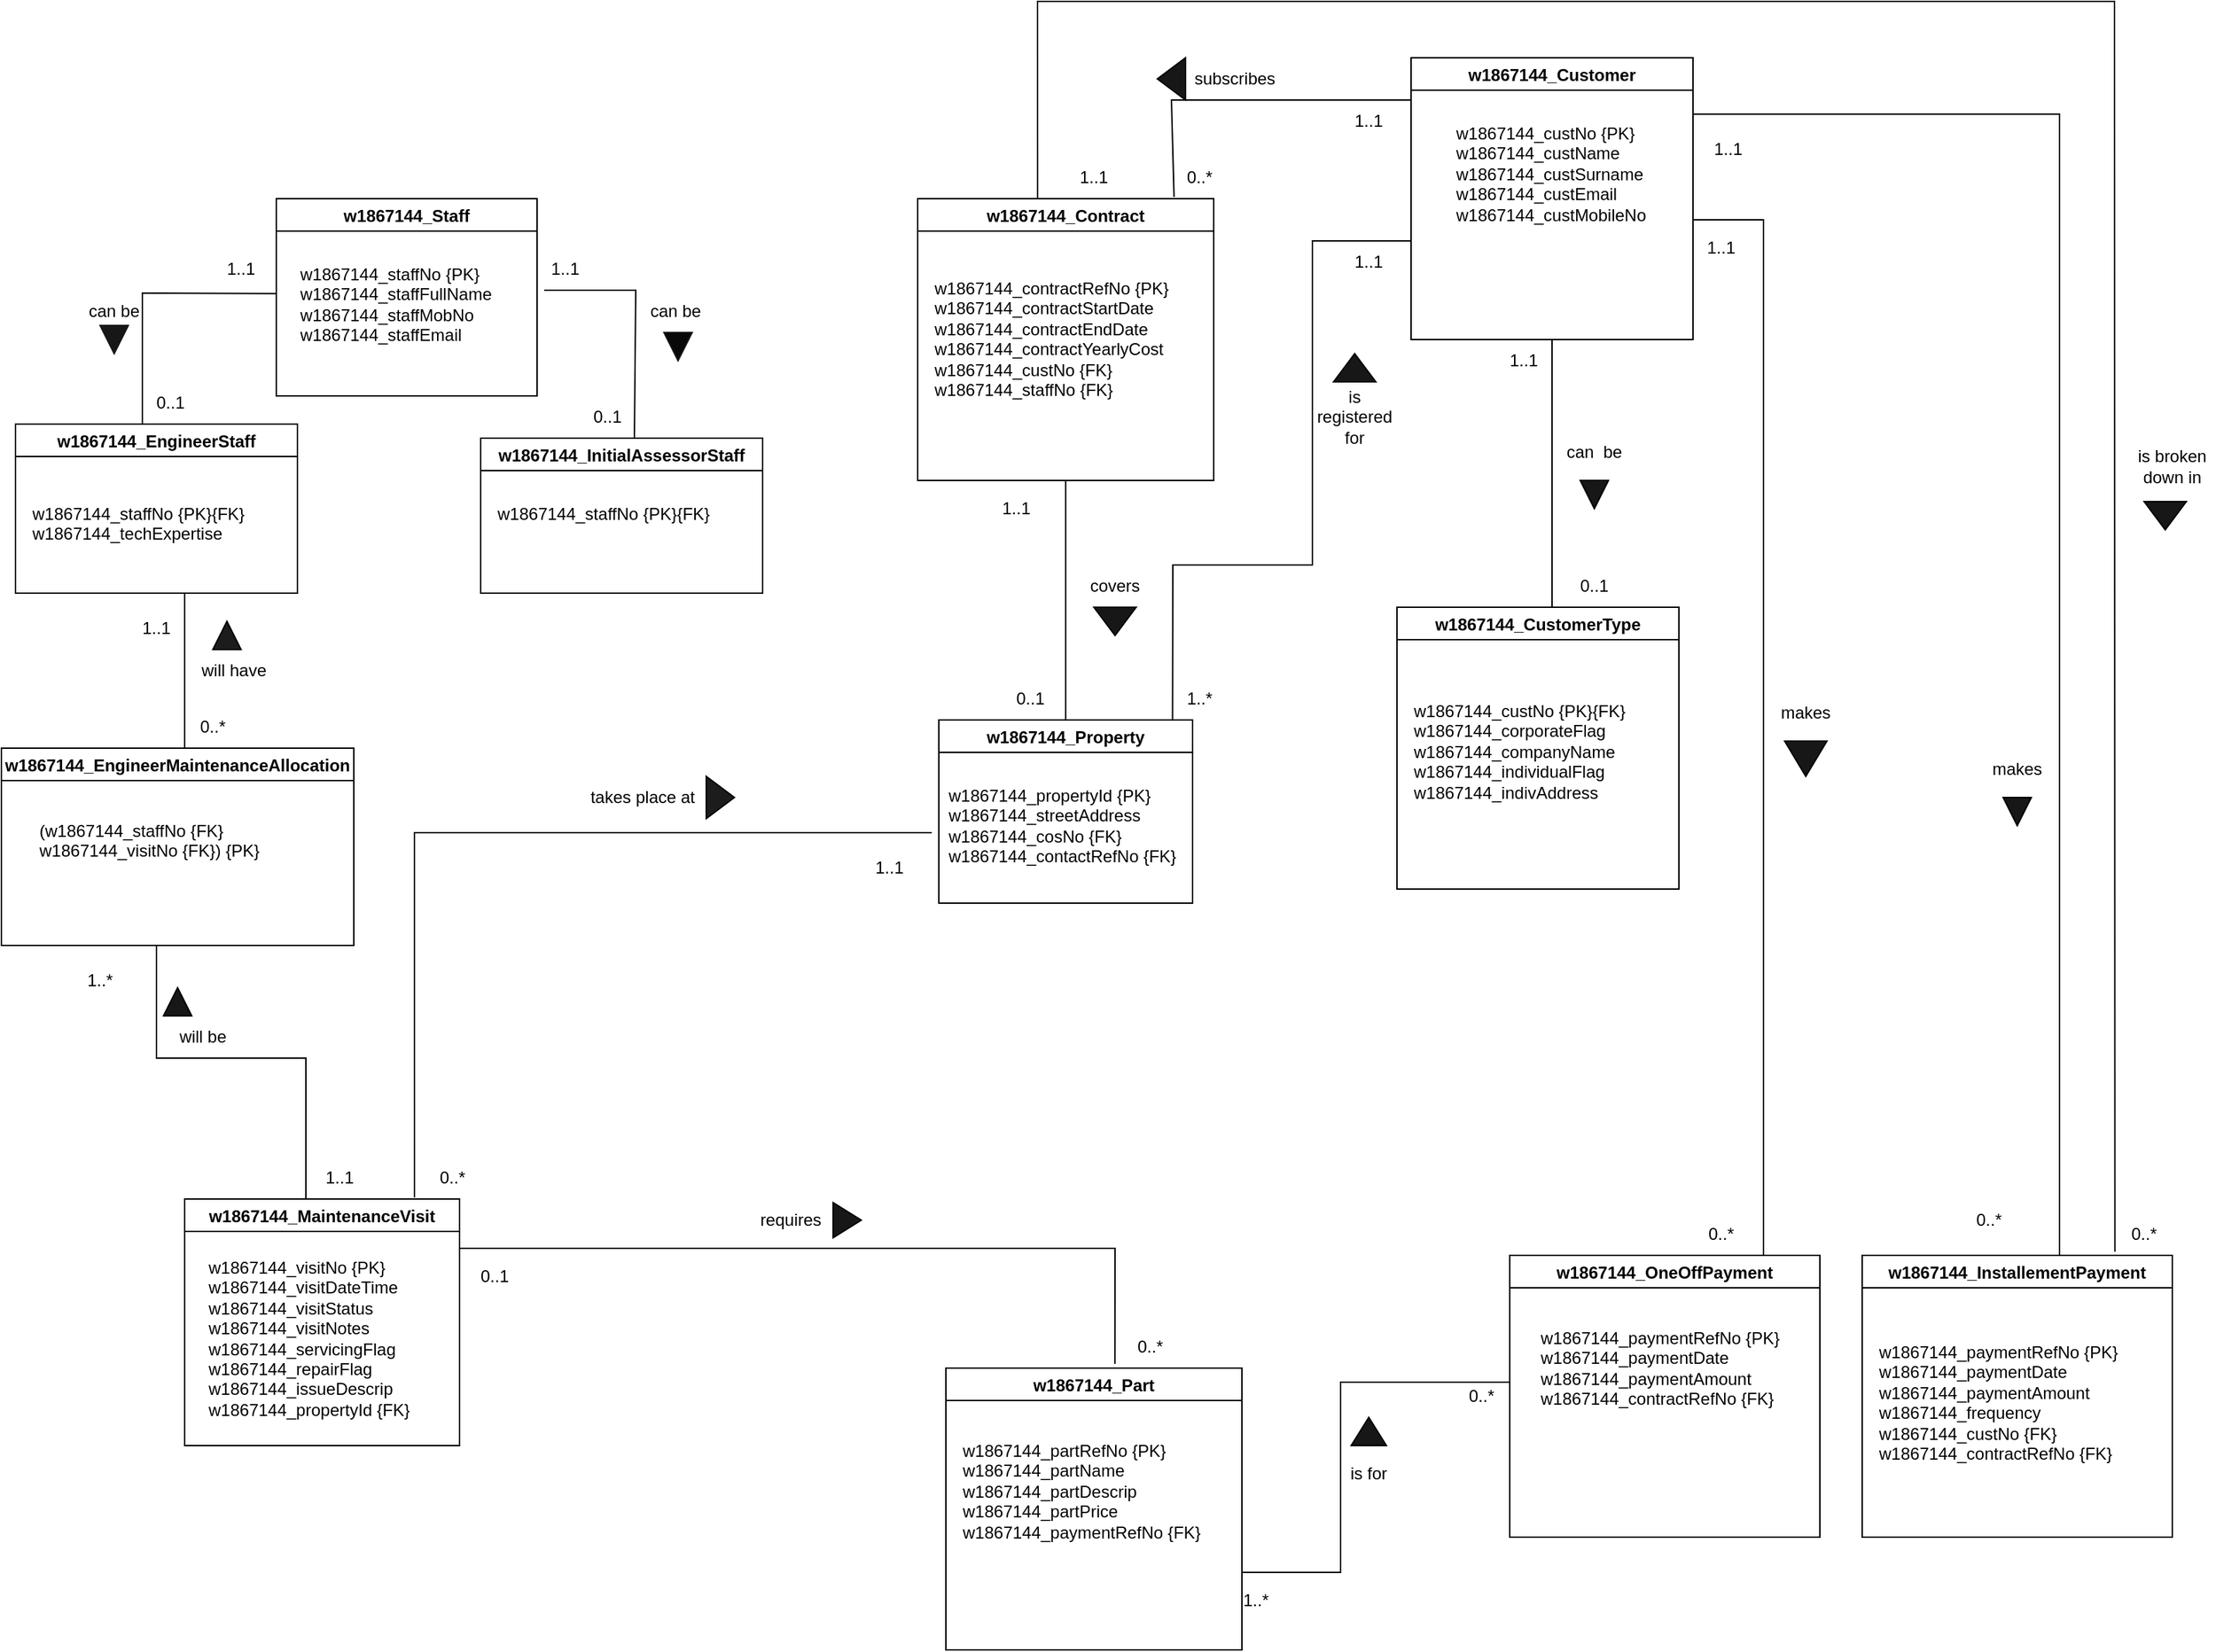 <mxfile version="20.3.0" type="device"><diagram id="d7Kgv5ByK2Y6G6Ypn1VS" name="Page-1"><mxGraphModel dx="2374" dy="1224" grid="1" gridSize="10" guides="1" tooltips="1" connect="1" arrows="1" fold="1" page="1" pageScale="1" pageWidth="850" pageHeight="1100" math="0" shadow="0"><root><mxCell id="0"/><mxCell id="1" parent="0"/><mxCell id="erdDcep2iWU8wMjZwXTV-1" value="" style="endArrow=none;html=1;rounded=0;exitX=0.25;exitY=1;exitDx=0;exitDy=0;entryX=0.545;entryY=0.018;entryDx=0;entryDy=0;entryPerimeter=0;" parent="1" source="erdDcep2iWU8wMjZwXTV-3" target="erdDcep2iWU8wMjZwXTV-15" edge="1"><mxGeometry width="50" height="50" relative="1" as="geometry"><mxPoint x="565" y="235" as="sourcePoint"/><mxPoint x="775" y="340" as="targetPoint"/><Array as="points"><mxPoint x="540" y="235"/></Array></mxGeometry></mxCell><mxCell id="erdDcep2iWU8wMjZwXTV-2" value="" style="endArrow=none;html=1;rounded=0;entryX=0;entryY=0.5;entryDx=0;entryDy=0;" parent="1" edge="1"><mxGeometry width="50" height="50" relative="1" as="geometry"><mxPoint x="190" y="330" as="sourcePoint"/><mxPoint x="285" y="237.4" as="targetPoint"/><Array as="points"><mxPoint x="190" y="237"/></Array></mxGeometry></mxCell><mxCell id="erdDcep2iWU8wMjZwXTV-3" value="1..1" style="text;html=1;strokeColor=none;fillColor=none;align=center;verticalAlign=middle;whiteSpace=wrap;rounded=0;shadow=0;" parent="1" vertex="1"><mxGeometry x="460" y="205" width="60" height="30" as="geometry"/></mxCell><mxCell id="erdDcep2iWU8wMjZwXTV-4" value="0..1" style="text;html=1;strokeColor=none;fillColor=none;align=center;verticalAlign=middle;whiteSpace=wrap;rounded=0;shadow=0;" parent="1" vertex="1"><mxGeometry x="490" y="310" width="60" height="30" as="geometry"/></mxCell><mxCell id="erdDcep2iWU8wMjZwXTV-5" value="0..1" style="text;html=1;strokeColor=none;fillColor=none;align=center;verticalAlign=middle;whiteSpace=wrap;rounded=0;shadow=0;" parent="1" vertex="1"><mxGeometry x="180" y="300" width="60" height="30" as="geometry"/></mxCell><mxCell id="erdDcep2iWU8wMjZwXTV-6" value="1..1" style="text;html=1;strokeColor=none;fillColor=none;align=center;verticalAlign=middle;whiteSpace=wrap;rounded=0;shadow=0;" parent="1" vertex="1"><mxGeometry x="230" y="205" width="60" height="30" as="geometry"/></mxCell><mxCell id="erdDcep2iWU8wMjZwXTV-7" value="can be&amp;nbsp;" style="text;html=1;strokeColor=none;fillColor=none;align=center;verticalAlign=middle;whiteSpace=wrap;rounded=0;shadow=0;" parent="1" vertex="1"><mxGeometry x="540" y="235" width="60" height="30" as="geometry"/></mxCell><mxCell id="erdDcep2iWU8wMjZwXTV-8" value="can be" style="text;html=1;strokeColor=none;fillColor=none;align=center;verticalAlign=middle;whiteSpace=wrap;rounded=0;shadow=0;" parent="1" vertex="1"><mxGeometry x="140" y="235" width="60" height="30" as="geometry"/></mxCell><mxCell id="erdDcep2iWU8wMjZwXTV-9" value="" style="triangle;whiteSpace=wrap;html=1;shadow=0;strokeColor=#171717;fillColor=#080808;direction=south;" parent="1" vertex="1"><mxGeometry x="560" y="265" width="20" height="20" as="geometry"/></mxCell><mxCell id="erdDcep2iWU8wMjZwXTV-10" value="" style="triangle;whiteSpace=wrap;html=1;shadow=0;strokeColor=#171717;fillColor=#171717;direction=south;" parent="1" vertex="1"><mxGeometry x="160" y="260" width="20" height="20" as="geometry"/></mxCell><mxCell id="erdDcep2iWU8wMjZwXTV-11" value="w1867144_Staff" style="swimlane;" parent="1" vertex="1"><mxGeometry x="285" y="170" width="185" height="140" as="geometry"/></mxCell><mxCell id="erdDcep2iWU8wMjZwXTV-12" value="w1867144_staffNo {PK}&#13;&#10;w1867144_staffFullName&#13;&#10;w1867144_staffMobNo&#13;&#10;w1867144_staffEmail" style="text;whiteSpace=wrap;html=1;" parent="erdDcep2iWU8wMjZwXTV-11" vertex="1"><mxGeometry x="15" y="40" width="170" height="80" as="geometry"/></mxCell><mxCell id="erdDcep2iWU8wMjZwXTV-13" value="w1867144_EngineerStaff" style="swimlane;" parent="1" vertex="1"><mxGeometry x="100" y="330" width="200" height="120" as="geometry"/></mxCell><mxCell id="erdDcep2iWU8wMjZwXTV-18" value="w1867144_staffNo {PK}{FK}&#10;w1867144_techExpertise" style="text;whiteSpace=wrap;html=1;" parent="erdDcep2iWU8wMjZwXTV-13" vertex="1"><mxGeometry x="10" y="50" width="180" height="50" as="geometry"/></mxCell><mxCell id="erdDcep2iWU8wMjZwXTV-15" value="w1867144_InitialAssessorStaff" style="swimlane;" parent="1" vertex="1"><mxGeometry x="430" y="340" width="200" height="110" as="geometry"/></mxCell><mxCell id="erdDcep2iWU8wMjZwXTV-17" value="w1867144_staffNo {PK}{FK}" style="text;whiteSpace=wrap;html=1;" parent="erdDcep2iWU8wMjZwXTV-15" vertex="1"><mxGeometry x="10" y="40" width="180" height="40" as="geometry"/></mxCell><mxCell id="erdDcep2iWU8wMjZwXTV-19" value="w1867144_EngineerMaintenanceAllocation" style="swimlane;startSize=23;" parent="1" vertex="1"><mxGeometry x="90" y="560" width="250" height="140" as="geometry"/></mxCell><mxCell id="erdDcep2iWU8wMjZwXTV-20" value="(w1867144_staffNo {FK}&#13;&#10; w1867144_visitNo {FK}) {PK}" style="text;whiteSpace=wrap;html=1;" parent="erdDcep2iWU8wMjZwXTV-19" vertex="1"><mxGeometry x="25" y="45" width="190" height="50" as="geometry"/></mxCell><mxCell id="erdDcep2iWU8wMjZwXTV-21" value="" style="endArrow=none;html=1;rounded=0;" parent="1" edge="1"><mxGeometry width="50" height="50" relative="1" as="geometry"><mxPoint x="220" y="560" as="sourcePoint"/><mxPoint x="220" y="450" as="targetPoint"/></mxGeometry></mxCell><mxCell id="erdDcep2iWU8wMjZwXTV-22" value="will have" style="text;html=1;strokeColor=none;fillColor=none;align=center;verticalAlign=middle;whiteSpace=wrap;rounded=0;" parent="1" vertex="1"><mxGeometry x="225" y="490" width="60" height="30" as="geometry"/></mxCell><mxCell id="erdDcep2iWU8wMjZwXTV-23" value="0..*" style="text;html=1;strokeColor=none;fillColor=none;align=center;verticalAlign=middle;whiteSpace=wrap;rounded=0;" parent="1" vertex="1"><mxGeometry x="210" y="530" width="60" height="30" as="geometry"/></mxCell><mxCell id="erdDcep2iWU8wMjZwXTV-24" value="1..1" style="text;html=1;strokeColor=none;fillColor=none;align=center;verticalAlign=middle;whiteSpace=wrap;rounded=0;" parent="1" vertex="1"><mxGeometry x="170" y="460" width="60" height="30" as="geometry"/></mxCell><mxCell id="erdDcep2iWU8wMjZwXTV-25" value="w1867144_MaintenanceVisit" style="swimlane;" parent="1" vertex="1"><mxGeometry x="220" y="880" width="195" height="175" as="geometry"/></mxCell><mxCell id="erdDcep2iWU8wMjZwXTV-27" value="w1867144_visitNo {PK}&#10;w1867144_visitDateTime&#10;w1867144_visitStatus&#10;w1867144_visitNotes&#10;w1867144_servicingFlag&#10;w1867144_repairFlag&#10;w1867144_issueDescrip&#10;w1867144_propertyId {FK}" style="text;whiteSpace=wrap;html=1;" parent="erdDcep2iWU8wMjZwXTV-25" vertex="1"><mxGeometry x="15" y="35" width="180" height="140" as="geometry"/></mxCell><mxCell id="erdDcep2iWU8wMjZwXTV-28" value="" style="endArrow=none;html=1;rounded=0;entryX=0.441;entryY=0;entryDx=0;entryDy=0;entryPerimeter=0;" parent="1" target="erdDcep2iWU8wMjZwXTV-25" edge="1"><mxGeometry width="50" height="50" relative="1" as="geometry"><mxPoint x="200" y="700" as="sourcePoint"/><mxPoint x="450" y="810" as="targetPoint"/><Array as="points"><mxPoint x="200" y="780"/><mxPoint x="306" y="780"/></Array></mxGeometry></mxCell><mxCell id="erdDcep2iWU8wMjZwXTV-29" value="will be" style="text;html=1;strokeColor=none;fillColor=none;align=center;verticalAlign=middle;whiteSpace=wrap;rounded=0;" parent="1" vertex="1"><mxGeometry x="202.5" y="750" width="60" height="30" as="geometry"/></mxCell><mxCell id="erdDcep2iWU8wMjZwXTV-30" value="1..1" style="text;html=1;strokeColor=none;fillColor=none;align=center;verticalAlign=middle;whiteSpace=wrap;rounded=0;" parent="1" vertex="1"><mxGeometry x="300" y="850" width="60" height="30" as="geometry"/></mxCell><mxCell id="erdDcep2iWU8wMjZwXTV-31" value="1..*" style="text;html=1;strokeColor=none;fillColor=none;align=center;verticalAlign=middle;whiteSpace=wrap;rounded=0;" parent="1" vertex="1"><mxGeometry x="130" y="710" width="60" height="30" as="geometry"/></mxCell><mxCell id="erdDcep2iWU8wMjZwXTV-37" value="w1867144_Property" style="swimlane;" parent="1" vertex="1"><mxGeometry x="755" y="540" width="180" height="130" as="geometry"/></mxCell><mxCell id="erdDcep2iWU8wMjZwXTV-38" value="w1867144_propertyId {PK}&lt;br&gt;w1867144_streetAddress&lt;br&gt;w1867144_cosNo {FK}&lt;br&gt;w1867144_contactRefNo {FK}" style="text;whiteSpace=wrap;html=1;" parent="erdDcep2iWU8wMjZwXTV-37" vertex="1"><mxGeometry x="5" y="40" width="190" height="80" as="geometry"/></mxCell><mxCell id="erdDcep2iWU8wMjZwXTV-39" value="" style="triangle;whiteSpace=wrap;html=1;direction=north;fillColor=#1C1C1C;" parent="1" vertex="1"><mxGeometry x="240" y="470" width="20" height="20" as="geometry"/></mxCell><mxCell id="erdDcep2iWU8wMjZwXTV-40" value="w1867144_Contract" style="swimlane;" parent="1" vertex="1"><mxGeometry x="740" y="170" width="210" height="200" as="geometry"/></mxCell><mxCell id="erdDcep2iWU8wMjZwXTV-41" value="w1867144_contractRefNo {PK}&#13;&#10; w1867144_contractStartDate&#13;&#10; w1867144_contractEndDate&#13;&#10; w1867144_contractYearlyCost&#13;&#10; w1867144_custNo {FK}&#13;&#10; w1867144_staffNo {FK}" style="text;whiteSpace=wrap;html=1;" parent="erdDcep2iWU8wMjZwXTV-40" vertex="1"><mxGeometry x="10" y="50" width="200" height="110" as="geometry"/></mxCell><mxCell id="erdDcep2iWU8wMjZwXTV-42" value="" style="endArrow=none;html=1;rounded=0;entryX=0.5;entryY=1;entryDx=0;entryDy=0;exitX=0.5;exitY=0;exitDx=0;exitDy=0;" parent="1" source="erdDcep2iWU8wMjZwXTV-37" target="erdDcep2iWU8wMjZwXTV-40" edge="1"><mxGeometry width="50" height="50" relative="1" as="geometry"><mxPoint x="400" y="460" as="sourcePoint"/><mxPoint x="450" y="410" as="targetPoint"/></mxGeometry></mxCell><mxCell id="erdDcep2iWU8wMjZwXTV-43" value="0..1" style="text;html=1;strokeColor=none;fillColor=none;align=center;verticalAlign=middle;whiteSpace=wrap;rounded=0;" parent="1" vertex="1"><mxGeometry x="790" y="510" width="60" height="30" as="geometry"/></mxCell><mxCell id="erdDcep2iWU8wMjZwXTV-44" value="1..1" style="text;html=1;strokeColor=none;fillColor=none;align=center;verticalAlign=middle;whiteSpace=wrap;rounded=0;" parent="1" vertex="1"><mxGeometry x="780" y="375" width="60" height="30" as="geometry"/></mxCell><mxCell id="erdDcep2iWU8wMjZwXTV-45" value="covers" style="text;html=1;strokeColor=none;fillColor=none;align=center;verticalAlign=middle;whiteSpace=wrap;rounded=0;" parent="1" vertex="1"><mxGeometry x="850" y="430" width="60" height="30" as="geometry"/></mxCell><mxCell id="erdDcep2iWU8wMjZwXTV-47" value="" style="endArrow=none;html=1;rounded=0;exitX=0.836;exitY=-0.006;exitDx=0;exitDy=0;exitPerimeter=0;" parent="1" source="erdDcep2iWU8wMjZwXTV-25" edge="1"><mxGeometry width="50" height="50" relative="1" as="geometry"><mxPoint x="390" y="860" as="sourcePoint"/><mxPoint x="750" y="620" as="targetPoint"/><Array as="points"><mxPoint x="383" y="620"/></Array></mxGeometry></mxCell><mxCell id="erdDcep2iWU8wMjZwXTV-48" value="0..*" style="text;html=1;strokeColor=none;fillColor=none;align=center;verticalAlign=middle;whiteSpace=wrap;rounded=0;" parent="1" vertex="1"><mxGeometry x="380" y="850" width="60" height="30" as="geometry"/></mxCell><mxCell id="erdDcep2iWU8wMjZwXTV-49" value="takes place at" style="text;html=1;strokeColor=none;fillColor=none;align=center;verticalAlign=middle;whiteSpace=wrap;rounded=0;" parent="1" vertex="1"><mxGeometry x="500" y="580" width="90" height="30" as="geometry"/></mxCell><mxCell id="erdDcep2iWU8wMjZwXTV-50" value="1..1" style="text;html=1;strokeColor=none;fillColor=none;align=center;verticalAlign=middle;whiteSpace=wrap;rounded=0;" parent="1" vertex="1"><mxGeometry x="690" y="630" width="60" height="30" as="geometry"/></mxCell><mxCell id="erdDcep2iWU8wMjZwXTV-51" value="" style="triangle;whiteSpace=wrap;html=1;fillColor=#1C1C1C;" parent="1" vertex="1"><mxGeometry x="590" y="580" width="20" height="30" as="geometry"/></mxCell><mxCell id="erdDcep2iWU8wMjZwXTV-52" value="w1867144_Part" style="swimlane;fillColor=#FFFFFF;" parent="1" vertex="1"><mxGeometry x="760" y="1000" width="210" height="200" as="geometry"/></mxCell><mxCell id="erdDcep2iWU8wMjZwXTV-53" value="w1867144_partRefNo  {PK}&#13;&#10;w1867144_partName&#13;&#10;w1867144_partDescrip&#13;&#10;w1867144_partPrice&#13;&#10;w1867144_paymentRefNo {FK}" style="text;whiteSpace=wrap;html=1;" parent="erdDcep2iWU8wMjZwXTV-52" vertex="1"><mxGeometry x="10" y="45" width="200" height="100" as="geometry"/></mxCell><mxCell id="erdDcep2iWU8wMjZwXTV-54" value="" style="endArrow=none;html=1;rounded=0;entryX=0.571;entryY=-0.015;entryDx=0;entryDy=0;entryPerimeter=0;exitX=1;exitY=0;exitDx=0;exitDy=0;" parent="1" source="erdDcep2iWU8wMjZwXTV-27" target="erdDcep2iWU8wMjZwXTV-52" edge="1"><mxGeometry width="50" height="50" relative="1" as="geometry"><mxPoint x="400" y="840" as="sourcePoint"/><mxPoint x="450" y="790" as="targetPoint"/><Array as="points"><mxPoint x="880" y="915"/></Array></mxGeometry></mxCell><mxCell id="erdDcep2iWU8wMjZwXTV-56" value="0..*" style="text;html=1;strokeColor=none;fillColor=none;align=center;verticalAlign=middle;whiteSpace=wrap;rounded=0;" parent="1" vertex="1"><mxGeometry x="875" y="970" width="60" height="30" as="geometry"/></mxCell><mxCell id="erdDcep2iWU8wMjZwXTV-57" value="0..1" style="text;html=1;strokeColor=none;fillColor=none;align=center;verticalAlign=middle;whiteSpace=wrap;rounded=0;" parent="1" vertex="1"><mxGeometry x="410" y="920" width="60" height="30" as="geometry"/></mxCell><mxCell id="erdDcep2iWU8wMjZwXTV-58" value="requires" style="text;html=1;strokeColor=none;fillColor=none;align=center;verticalAlign=middle;whiteSpace=wrap;rounded=0;" parent="1" vertex="1"><mxGeometry x="620" y="880" width="60" height="30" as="geometry"/></mxCell><mxCell id="erdDcep2iWU8wMjZwXTV-59" value="" style="endArrow=none;html=1;rounded=0;exitX=0.5;exitY=1;exitDx=0;exitDy=0;" parent="1" source="erdDcep2iWU8wMjZwXTV-66" edge="1"><mxGeometry width="50" height="50" relative="1" as="geometry"><mxPoint x="980" y="405" as="sourcePoint"/><mxPoint x="1190" y="460" as="targetPoint"/></mxGeometry></mxCell><mxCell id="erdDcep2iWU8wMjZwXTV-60" value="" style="triangle;whiteSpace=wrap;html=1;fillColor=#171717;shadow=0;direction=south;" parent="1" vertex="1"><mxGeometry x="1210" y="370" width="20" height="20" as="geometry"/></mxCell><mxCell id="erdDcep2iWU8wMjZwXTV-61" value="can&amp;nbsp; be" style="text;html=1;strokeColor=none;fillColor=none;align=center;verticalAlign=middle;whiteSpace=wrap;rounded=0;shadow=0;" parent="1" vertex="1"><mxGeometry x="1190" y="330" width="60" height="40" as="geometry"/></mxCell><mxCell id="erdDcep2iWU8wMjZwXTV-62" value="1..1" style="text;html=1;strokeColor=none;fillColor=none;align=center;verticalAlign=middle;whiteSpace=wrap;rounded=0;shadow=0;" parent="1" vertex="1"><mxGeometry x="1140" y="270" width="60" height="30" as="geometry"/></mxCell><mxCell id="erdDcep2iWU8wMjZwXTV-63" value="0..1" style="text;html=1;strokeColor=none;fillColor=none;align=center;verticalAlign=middle;whiteSpace=wrap;rounded=0;shadow=0;" parent="1" vertex="1"><mxGeometry x="1190" y="430" width="60" height="30" as="geometry"/></mxCell><mxCell id="erdDcep2iWU8wMjZwXTV-66" value="w1867144_Customer" style="swimlane;" parent="1" vertex="1"><mxGeometry x="1090" y="70" width="200" height="200" as="geometry"/></mxCell><mxCell id="erdDcep2iWU8wMjZwXTV-67" value="w1867144_custNo {PK}&#13;&#10;w1867144_custName&#13;&#10;w1867144_custSurname&#13;&#10;w1867144_custEmail&#13;&#10;w1867144_custMobileNo" style="text;whiteSpace=wrap;html=1;" parent="erdDcep2iWU8wMjZwXTV-66" vertex="1"><mxGeometry x="30" y="40" width="170" height="100" as="geometry"/></mxCell><mxCell id="erdDcep2iWU8wMjZwXTV-68" value="w1867144_CustomerType" style="swimlane;" parent="1" vertex="1"><mxGeometry x="1080" y="460" width="200" height="200" as="geometry"/></mxCell><mxCell id="erdDcep2iWU8wMjZwXTV-74" value="w1867144_custNo {PK}{FK}&#10;w1867144_corporateFlag&#10;w1867144_companyName&#10;w1867144_individualFlag&#10;w1867144_indivAddress" style="text;whiteSpace=wrap;html=1;" parent="erdDcep2iWU8wMjZwXTV-68" vertex="1"><mxGeometry x="10" y="60" width="180" height="100" as="geometry"/></mxCell><mxCell id="erdDcep2iWU8wMjZwXTV-71" value="w1867144_OneOffPayment" style="swimlane;" parent="1" vertex="1"><mxGeometry x="1160" y="920" width="220" height="200" as="geometry"/></mxCell><mxCell id="erdDcep2iWU8wMjZwXTV-75" value="w1867144_paymentRefNo {PK}&#13;&#10;w1867144_paymentDate&#13;&#10;w1867144_paymentAmount&#13;&#10;w1867144_contractRefNo {FK}" style="text;whiteSpace=wrap;html=1;" parent="erdDcep2iWU8wMjZwXTV-71" vertex="1"><mxGeometry x="20" y="45" width="200" height="80" as="geometry"/></mxCell><mxCell id="erdDcep2iWU8wMjZwXTV-76" value="" style="endArrow=none;html=1;rounded=0;exitX=1;exitY=1;exitDx=0;exitDy=0;" parent="1" source="erdDcep2iWU8wMjZwXTV-53" edge="1"><mxGeometry width="50" height="50" relative="1" as="geometry"><mxPoint x="1470" y="1020" as="sourcePoint"/><mxPoint x="1160" y="1010" as="targetPoint"/><Array as="points"><mxPoint x="1040" y="1145"/><mxPoint x="1040" y="1010"/></Array></mxGeometry></mxCell><mxCell id="erdDcep2iWU8wMjZwXTV-80" value="is for" style="text;html=1;strokeColor=none;fillColor=none;align=center;verticalAlign=middle;whiteSpace=wrap;rounded=0;" parent="1" vertex="1"><mxGeometry x="1030" y="1060" width="60" height="30" as="geometry"/></mxCell><mxCell id="erdDcep2iWU8wMjZwXTV-81" value="0..*" style="text;html=1;strokeColor=none;fillColor=none;align=center;verticalAlign=middle;whiteSpace=wrap;rounded=0;" parent="1" vertex="1"><mxGeometry x="1110" y="1005" width="60" height="30" as="geometry"/></mxCell><mxCell id="erdDcep2iWU8wMjZwXTV-82" value="1..*" style="text;html=1;strokeColor=none;fillColor=none;align=center;verticalAlign=middle;whiteSpace=wrap;rounded=0;" parent="1" vertex="1"><mxGeometry x="950" y="1150" width="60" height="30" as="geometry"/></mxCell><mxCell id="erdDcep2iWU8wMjZwXTV-83" value="" style="endArrow=none;html=1;rounded=0;exitX=0.921;exitY=0.002;exitDx=0;exitDy=0;exitPerimeter=0;" parent="1" source="erdDcep2iWU8wMjZwXTV-37" edge="1"><mxGeometry width="50" height="50" relative="1" as="geometry"><mxPoint x="1370" y="170" as="sourcePoint"/><mxPoint x="1090" y="200" as="targetPoint"/><Array as="points"><mxPoint x="921" y="430"/><mxPoint x="1020" y="430"/><mxPoint x="1020" y="200"/></Array></mxGeometry></mxCell><mxCell id="erdDcep2iWU8wMjZwXTV-84" value="is registered for" style="text;html=1;strokeColor=none;fillColor=none;align=center;verticalAlign=middle;whiteSpace=wrap;rounded=0;" parent="1" vertex="1"><mxGeometry x="1020" y="310" width="60" height="30" as="geometry"/></mxCell><mxCell id="erdDcep2iWU8wMjZwXTV-86" value="1..*" style="text;html=1;strokeColor=none;fillColor=none;align=center;verticalAlign=middle;whiteSpace=wrap;rounded=0;" parent="1" vertex="1"><mxGeometry x="910" y="510" width="60" height="30" as="geometry"/></mxCell><mxCell id="erdDcep2iWU8wMjZwXTV-85" value="1..1" style="text;html=1;strokeColor=none;fillColor=none;align=center;verticalAlign=middle;whiteSpace=wrap;rounded=0;" parent="1" vertex="1"><mxGeometry x="1030" y="200" width="60" height="30" as="geometry"/></mxCell><mxCell id="erdDcep2iWU8wMjZwXTV-87" value="" style="endArrow=none;html=1;rounded=0;exitX=0.866;exitY=-0.006;exitDx=0;exitDy=0;exitPerimeter=0;" parent="1" source="erdDcep2iWU8wMjZwXTV-40" edge="1"><mxGeometry width="50" height="50" relative="1" as="geometry"><mxPoint x="1370" y="60" as="sourcePoint"/><mxPoint x="1090" y="100" as="targetPoint"/><Array as="points"><mxPoint x="920" y="100"/></Array></mxGeometry></mxCell><mxCell id="erdDcep2iWU8wMjZwXTV-91" value="0..*" style="text;html=1;strokeColor=none;fillColor=none;align=center;verticalAlign=middle;whiteSpace=wrap;rounded=0;" parent="1" vertex="1"><mxGeometry x="910" y="140" width="60" height="30" as="geometry"/></mxCell><mxCell id="erdDcep2iWU8wMjZwXTV-92" value="1..1" style="text;html=1;strokeColor=none;fillColor=none;align=center;verticalAlign=middle;whiteSpace=wrap;rounded=0;" parent="1" vertex="1"><mxGeometry x="1030" y="100" width="60" height="30" as="geometry"/></mxCell><mxCell id="erdDcep2iWU8wMjZwXTV-93" value="subscribes" style="text;html=1;strokeColor=none;fillColor=none;align=center;verticalAlign=middle;whiteSpace=wrap;rounded=0;" parent="1" vertex="1"><mxGeometry x="935" y="70" width="60" height="30" as="geometry"/></mxCell><mxCell id="erdDcep2iWU8wMjZwXTV-94" value="" style="endArrow=none;html=1;rounded=0;exitX=1;exitY=0.75;exitDx=0;exitDy=0;entryX=1;entryY=1;entryDx=0;entryDy=0;" parent="1" source="erdDcep2iWU8wMjZwXTV-67" target="erdDcep2iWU8wMjZwXTV-96" edge="1"><mxGeometry width="50" height="50" relative="1" as="geometry"><mxPoint x="1370" y="340" as="sourcePoint"/><mxPoint x="1340" y="920" as="targetPoint"/><Array as="points"><mxPoint x="1340" y="185"/></Array></mxGeometry></mxCell><mxCell id="erdDcep2iWU8wMjZwXTV-95" value="makes" style="text;html=1;strokeColor=none;fillColor=none;align=center;verticalAlign=middle;whiteSpace=wrap;rounded=0;" parent="1" vertex="1"><mxGeometry x="1340" y="520" width="60" height="30" as="geometry"/></mxCell><mxCell id="erdDcep2iWU8wMjZwXTV-96" value="0..*" style="text;html=1;strokeColor=none;fillColor=none;align=center;verticalAlign=middle;whiteSpace=wrap;rounded=0;" parent="1" vertex="1"><mxGeometry x="1280" y="890" width="60" height="30" as="geometry"/></mxCell><mxCell id="erdDcep2iWU8wMjZwXTV-97" value="1..1" style="text;html=1;strokeColor=none;fillColor=none;align=center;verticalAlign=middle;whiteSpace=wrap;rounded=0;" parent="1" vertex="1"><mxGeometry x="1280" y="190" width="60" height="30" as="geometry"/></mxCell><mxCell id="erdDcep2iWU8wMjZwXTV-101" value="w1867144_InstallementPayment" style="swimlane;" parent="1" vertex="1"><mxGeometry x="1410" y="920" width="220" height="200" as="geometry"/></mxCell><mxCell id="erdDcep2iWU8wMjZwXTV-113" value="w1867144_paymentRefNo {PK}&#13;&#10;w1867144_paymentDate&#13;&#10;w1867144_paymentAmount&#13;&#10;w1867144_frequency&#13;&#10;w1867144_custNo  {FK}&#13;&#10;w1867144_contractRefNo {FK}" style="text;whiteSpace=wrap;html=1;" parent="erdDcep2iWU8wMjZwXTV-101" vertex="1"><mxGeometry x="10" y="55" width="200" height="110" as="geometry"/></mxCell><mxCell id="erdDcep2iWU8wMjZwXTV-103" value="" style="endArrow=none;html=1;rounded=0;entryX=1;entryY=0;entryDx=0;entryDy=0;" parent="1" target="erdDcep2iWU8wMjZwXTV-67" edge="1"><mxGeometry width="50" height="50" relative="1" as="geometry"><mxPoint x="1550" y="920" as="sourcePoint"/><mxPoint x="1360" y="220" as="targetPoint"/><Array as="points"><mxPoint x="1550" y="110"/></Array></mxGeometry></mxCell><mxCell id="erdDcep2iWU8wMjZwXTV-104" value="" style="endArrow=none;html=1;rounded=0;exitX=0.815;exitY=-0.013;exitDx=0;exitDy=0;exitPerimeter=0;entryX=0.405;entryY=0;entryDx=0;entryDy=0;entryPerimeter=0;" parent="1" source="erdDcep2iWU8wMjZwXTV-101" target="erdDcep2iWU8wMjZwXTV-40" edge="1"><mxGeometry width="50" height="50" relative="1" as="geometry"><mxPoint x="1310" y="790" as="sourcePoint"/><mxPoint x="820" y="160" as="targetPoint"/><Array as="points"><mxPoint x="1589" y="30"/><mxPoint x="825" y="30"/></Array></mxGeometry></mxCell><mxCell id="erdDcep2iWU8wMjZwXTV-105" value="is broken down in" style="text;html=1;strokeColor=none;fillColor=none;align=center;verticalAlign=middle;whiteSpace=wrap;rounded=0;" parent="1" vertex="1"><mxGeometry x="1600" y="345" width="60" height="30" as="geometry"/></mxCell><mxCell id="erdDcep2iWU8wMjZwXTV-106" value="0..*" style="text;html=1;strokeColor=none;fillColor=none;align=center;verticalAlign=middle;whiteSpace=wrap;rounded=0;" parent="1" vertex="1"><mxGeometry x="1580" y="890" width="60" height="30" as="geometry"/></mxCell><mxCell id="erdDcep2iWU8wMjZwXTV-107" value="makes" style="text;html=1;strokeColor=none;fillColor=none;align=center;verticalAlign=middle;whiteSpace=wrap;rounded=0;" parent="1" vertex="1"><mxGeometry x="1490" y="560" width="60" height="30" as="geometry"/></mxCell><mxCell id="erdDcep2iWU8wMjZwXTV-108" value="0..*" style="text;html=1;strokeColor=none;fillColor=none;align=center;verticalAlign=middle;whiteSpace=wrap;rounded=0;" parent="1" vertex="1"><mxGeometry x="1470" y="880" width="60" height="30" as="geometry"/></mxCell><mxCell id="erdDcep2iWU8wMjZwXTV-109" value="1..1" style="text;html=1;strokeColor=none;fillColor=none;align=center;verticalAlign=middle;whiteSpace=wrap;rounded=0;" parent="1" vertex="1"><mxGeometry x="835" y="140" width="60" height="30" as="geometry"/></mxCell><mxCell id="erdDcep2iWU8wMjZwXTV-110" value="1..1" style="text;html=1;strokeColor=none;fillColor=none;align=center;verticalAlign=middle;whiteSpace=wrap;rounded=0;" parent="1" vertex="1"><mxGeometry x="1300" y="120" width="30" height="30" as="geometry"/></mxCell><mxCell id="4skIuz4jhUGgPgr4ZY4U-1" value="" style="triangle;whiteSpace=wrap;html=1;fillColor=#171717;" vertex="1" parent="1"><mxGeometry x="680" y="882.5" width="20" height="25" as="geometry"/></mxCell><mxCell id="4skIuz4jhUGgPgr4ZY4U-2" value="" style="triangle;whiteSpace=wrap;html=1;fillColor=#171717;direction=north;" vertex="1" parent="1"><mxGeometry x="205" y="730" width="20" height="20" as="geometry"/></mxCell><mxCell id="4skIuz4jhUGgPgr4ZY4U-3" value="" style="triangle;whiteSpace=wrap;html=1;fillColor=#171717;direction=north;" vertex="1" parent="1"><mxGeometry x="1047.5" y="1035" width="25" height="20" as="geometry"/></mxCell><mxCell id="4skIuz4jhUGgPgr4ZY4U-4" value="" style="triangle;whiteSpace=wrap;html=1;fillColor=#171717;direction=south;" vertex="1" parent="1"><mxGeometry x="1355" y="555" width="30" height="25" as="geometry"/></mxCell><mxCell id="4skIuz4jhUGgPgr4ZY4U-5" value="" style="triangle;whiteSpace=wrap;html=1;fillColor=#171717;direction=south;" vertex="1" parent="1"><mxGeometry x="1510" y="595" width="20" height="20" as="geometry"/></mxCell><mxCell id="4skIuz4jhUGgPgr4ZY4U-6" value="" style="triangle;whiteSpace=wrap;html=1;fillColor=#171717;direction=south;" vertex="1" parent="1"><mxGeometry x="1610" y="385" width="30" height="20" as="geometry"/></mxCell><mxCell id="4skIuz4jhUGgPgr4ZY4U-7" value="" style="triangle;whiteSpace=wrap;html=1;fillColor=#171717;direction=north;" vertex="1" parent="1"><mxGeometry x="1035" y="280" width="30" height="20" as="geometry"/></mxCell><mxCell id="4skIuz4jhUGgPgr4ZY4U-8" value="" style="triangle;whiteSpace=wrap;html=1;fillColor=#171717;direction=west;" vertex="1" parent="1"><mxGeometry x="910" y="70" width="20" height="30" as="geometry"/></mxCell><mxCell id="4skIuz4jhUGgPgr4ZY4U-9" value="" style="triangle;whiteSpace=wrap;html=1;fillColor=#171717;direction=south;" vertex="1" parent="1"><mxGeometry x="865" y="460" width="30" height="20" as="geometry"/></mxCell></root></mxGraphModel></diagram></mxfile>